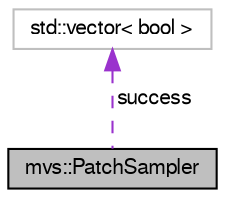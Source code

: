 digraph "mvs::PatchSampler"
{
  edge [fontname="FreeSans",fontsize="10",labelfontname="FreeSans",labelfontsize="10"];
  node [fontname="FreeSans",fontsize="10",shape=record];
  Node0 [label="mvs::PatchSampler",height=0.2,width=0.4,color="black", fillcolor="grey75", style="filled", fontcolor="black"];
  Node1 -> Node0 [dir="back",color="darkorchid3",fontsize="10",style="dashed",label=" success" ,fontname="FreeSans"];
  Node1 [label="std::vector\< bool \>",height=0.2,width=0.4,color="grey75", fillcolor="white", style="filled"];
}

